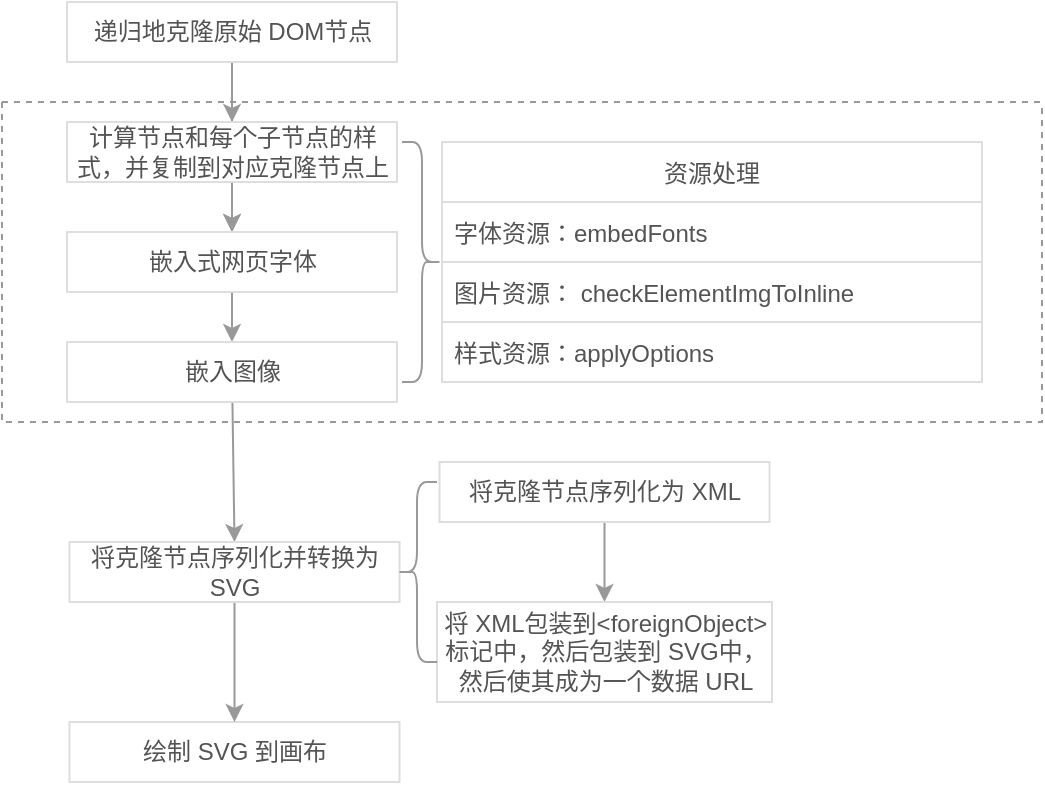 <mxfile>
    <diagram id="GuzQfGuWI9vkjRt0VNdA" name="第 1 页">
        <mxGraphModel dx="810" dy="463" grid="1" gridSize="10" guides="1" tooltips="1" connect="1" arrows="1" fold="1" page="1" pageScale="1" pageWidth="1169" pageHeight="827" background="#FFFFFF" math="0" shadow="0">
            <root>
                <mxCell id="0"/>
                <mxCell id="1" parent="0"/>
                <mxCell id="2" style="fontStyle=1;strokeWidth=1;html=1;exitX=0.5;exitY=1;exitDx=0;exitDy=0;entryX=0.5;entryY=0;entryDx=0;entryDy=0;fillColor=#f9f7ed;strokeColor=#999999;fontColor=#545454;shadow=0;" parent="1" source="3" target="5" edge="1">
                    <mxGeometry relative="1" as="geometry">
                        <mxPoint x="320" y="330" as="sourcePoint"/>
                        <mxPoint x="320" y="260" as="targetPoint"/>
                    </mxGeometry>
                </mxCell>
                <mxCell id="34" value="" style="edgeStyle=none;html=1;strokeColor=#999999;shadow=0;" parent="1" source="3" target="13" edge="1">
                    <mxGeometry relative="1" as="geometry"/>
                </mxCell>
                <mxCell id="3" value="递归地克隆原始 DOM节点" style="rounded=0;whiteSpace=wrap;fillColor=#FFFFFF;strokeColor=#DEDEDE;fontColor=#545454;shadow=0;gradientColor=none;imageAspect=1;" parent="1" vertex="1">
                    <mxGeometry x="222.5" y="200" width="165" height="30" as="geometry"/>
                </mxCell>
                <mxCell id="23" value="" style="edgeStyle=none;html=1;strokeColor=#999999;entryX=0.5;entryY=0;entryDx=0;entryDy=0;shadow=0;" parent="1" source="5" target="13" edge="1">
                    <mxGeometry relative="1" as="geometry"/>
                </mxCell>
                <mxCell id="5" value="计算节点和每个子节点的样式，并复制到对应克隆节点上" style="rounded=0;whiteSpace=wrap;fillColor=#FFFFFF;strokeColor=#DEDEDE;fontColor=#545454;shadow=0;" parent="1" vertex="1">
                    <mxGeometry x="222.5" y="260" width="165" height="30" as="geometry"/>
                </mxCell>
                <mxCell id="12" value="绘制 SVG 到画布" style="rounded=0;whiteSpace=wrap;html=1;fillColor=#FFFFFF;strokeColor=#DEDEDE;fontColor=#545454;shadow=0;" parent="1" vertex="1">
                    <mxGeometry x="223.75" y="560" width="165" height="30" as="geometry"/>
                </mxCell>
                <mxCell id="26" value="" style="edgeStyle=none;html=1;strokeColor=#999999;entryX=0.5;entryY=0;entryDx=0;entryDy=0;shadow=0;" parent="1" source="13" target="14" edge="1">
                    <mxGeometry relative="1" as="geometry"/>
                </mxCell>
                <mxCell id="13" value="嵌入式网页字体" style="rounded=0;whiteSpace=wrap;fillColor=#FFFFFF;strokeColor=#DEDEDE;fontColor=#545454;html=1;shadow=0;" parent="1" vertex="1">
                    <mxGeometry x="222.5" y="315" width="165" height="30" as="geometry"/>
                </mxCell>
                <mxCell id="28" value="" style="edgeStyle=none;html=1;strokeColor=#999999;entryX=0.5;entryY=0;entryDx=0;entryDy=0;shadow=0;" parent="1" source="14" target="15" edge="1">
                    <mxGeometry relative="1" as="geometry"/>
                </mxCell>
                <mxCell id="14" value="嵌入图像" style="rounded=0;whiteSpace=wrap;fillColor=#FFFFFF;strokeColor=#DEDEDE;fontColor=#545454;html=1;shadow=0;" parent="1" vertex="1">
                    <mxGeometry x="222.5" y="370" width="165" height="30" as="geometry"/>
                </mxCell>
                <mxCell id="29" value="" style="edgeStyle=none;html=1;strokeColor=#999999;shadow=0;entryX=0.5;entryY=0;entryDx=0;entryDy=0;" parent="1" source="15" target="12" edge="1">
                    <mxGeometry relative="1" as="geometry">
                        <mxPoint x="306.25" y="480" as="targetPoint"/>
                    </mxGeometry>
                </mxCell>
                <mxCell id="15" value="将克隆节点序列化并转换为 SVG" style="rounded=0;whiteSpace=wrap;fillColor=#FFFFFF;strokeColor=#DEDEDE;fontColor=#545454;html=1;shadow=0;" parent="1" vertex="1">
                    <mxGeometry x="223.75" y="470" width="165" height="30" as="geometry"/>
                </mxCell>
                <mxCell id="33" value="" style="swimlane;startSize=0;strokeColor=#999999;html=1;dashed=1;shadow=0;" parent="1" vertex="1">
                    <mxGeometry x="190" y="250" width="520" height="160" as="geometry"/>
                </mxCell>
                <mxCell id="6" value="资源处理" style="swimlane;fontStyle=0;childLayout=stackLayout;horizontal=1;startSize=30;horizontalStack=0;resizeParent=1;resizeParentMax=0;resizeLast=0;collapsible=1;marginBottom=0;fillColor=#FFFFFF;strokeColor=#DEDEDE;fontColor=#545454;shadow=0;" parent="33" vertex="1">
                    <mxGeometry x="220" y="20" width="270" height="120" as="geometry">
                        <mxRectangle x="402.5" y="260" width="60" height="30" as="alternateBounds"/>
                    </mxGeometry>
                </mxCell>
                <mxCell id="7" value="字体资源：embedFonts" style="text;fillColor=#FFFFFF;align=left;verticalAlign=middle;spacingLeft=4;spacingRight=4;overflow=hidden;points=[[0,0.5],[1,0.5]];portConstraint=eastwest;rotatable=0;strokeColor=#DEDEDE;fontColor=#545454;shadow=0;" parent="6" vertex="1">
                    <mxGeometry y="30" width="270" height="30" as="geometry"/>
                </mxCell>
                <mxCell id="8" value="图片资源： checkElementImgToInline" style="text;fillColor=#FFFFFF;align=left;verticalAlign=middle;spacingLeft=4;spacingRight=4;overflow=hidden;points=[[0,0.5],[1,0.5]];portConstraint=eastwest;rotatable=0;strokeColor=#DEDEDE;fontColor=#545454;shadow=0;" parent="6" vertex="1">
                    <mxGeometry y="60" width="270" height="30" as="geometry"/>
                </mxCell>
                <mxCell id="9" value="样式资源：applyOptions" style="text;fillColor=#FFFFFF;align=left;verticalAlign=middle;spacingLeft=4;spacingRight=4;overflow=hidden;points=[[0,0.5],[1,0.5]];portConstraint=eastwest;rotatable=0;strokeColor=#DEDEDE;fontColor=#545454;shadow=0;" parent="6" vertex="1">
                    <mxGeometry y="90" width="270" height="30" as="geometry"/>
                </mxCell>
                <mxCell id="37" value="" style="shape=curlyBracket;whiteSpace=wrap;html=1;rounded=1;flipH=1;shadow=0;fontFamily=Helvetica;fontSize=12;fontColor=#545454;strokeColor=#999999;fillColor=none;gradientColor=none;" parent="33" vertex="1">
                    <mxGeometry x="200" y="20" width="20" height="120" as="geometry"/>
                </mxCell>
                <mxCell id="42" value="" style="edgeStyle=none;html=1;shadow=0;fontFamily=Helvetica;fontSize=12;fontColor=#545454;strokeColor=#999999;" parent="1" source="38" target="39" edge="1">
                    <mxGeometry relative="1" as="geometry"/>
                </mxCell>
                <mxCell id="38" value="将克隆节点序列化为 XML" style="rounded=0;whiteSpace=wrap;fillColor=#FFFFFF;strokeColor=#DEDEDE;fontColor=#545454;html=1;shadow=0;" parent="1" vertex="1">
                    <mxGeometry x="408.75" y="430" width="165" height="30" as="geometry"/>
                </mxCell>
                <mxCell id="39" value="将 XML包装到&amp;lt;foreignObject&amp;gt;标记中，然后包装到 SVG中，然后使其成为一个数据 URL" style="rounded=0;whiteSpace=wrap;fillColor=#FFFFFF;strokeColor=#DEDEDE;fontColor=#545454;html=1;shadow=0;" parent="1" vertex="1">
                    <mxGeometry x="407.5" y="500" width="167.5" height="50" as="geometry"/>
                </mxCell>
                <mxCell id="41" value="" style="shape=curlyBracket;whiteSpace=wrap;html=1;rounded=1;shadow=0;fontFamily=Helvetica;fontSize=12;fontColor=#545454;strokeColor=#999999;fillColor=none;gradientColor=none;" parent="1" vertex="1">
                    <mxGeometry x="387.5" y="440" width="20" height="90" as="geometry"/>
                </mxCell>
            </root>
        </mxGraphModel>
    </diagram>
</mxfile>